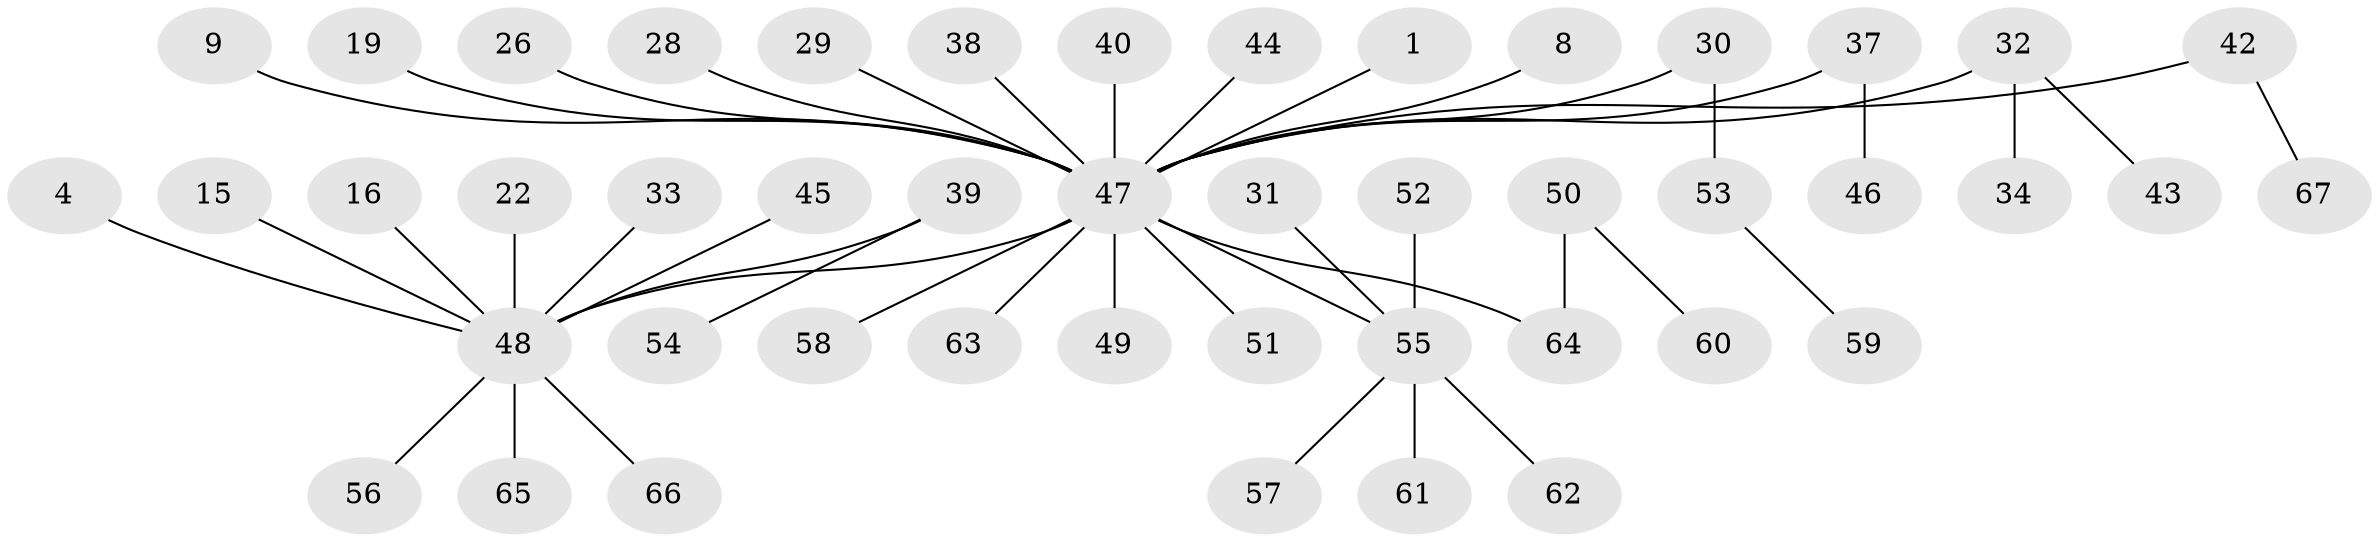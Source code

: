 // original degree distribution, {1: 0.5671641791044776, 12: 0.014925373134328358, 15: 0.014925373134328358, 2: 0.2835820895522388, 6: 0.014925373134328358, 8: 0.014925373134328358, 3: 0.04477611940298507, 7: 0.014925373134328358, 9: 0.014925373134328358, 4: 0.014925373134328358}
// Generated by graph-tools (version 1.1) at 2025/51/03/04/25 21:51:59]
// undirected, 46 vertices, 45 edges
graph export_dot {
graph [start="1"]
  node [color=gray90,style=filled];
  1;
  4;
  8;
  9;
  15;
  16;
  19;
  22;
  26;
  28;
  29;
  30;
  31;
  32 [super="+24"];
  33;
  34;
  37 [super="+11"];
  38;
  39;
  40;
  42 [super="+10"];
  43;
  44;
  45;
  46;
  47 [super="+6+7+12"];
  48 [super="+13+27+3"];
  49;
  50;
  51;
  52;
  53;
  54;
  55 [super="+35+25"];
  56 [super="+20"];
  57;
  58;
  59;
  60;
  61;
  62;
  63;
  64 [super="+41"];
  65;
  66 [super="+23"];
  67;
  1 -- 47;
  4 -- 48;
  8 -- 47;
  9 -- 47;
  15 -- 48;
  16 -- 48;
  19 -- 47;
  22 -- 48;
  26 -- 47;
  28 -- 47;
  29 -- 47;
  30 -- 53;
  30 -- 47;
  31 -- 55;
  32 -- 34;
  32 -- 43;
  32 -- 47;
  33 -- 48;
  37 -- 46;
  37 -- 47;
  38 -- 47;
  39 -- 54;
  39 -- 48;
  40 -- 47;
  42 -- 67;
  42 -- 47;
  44 -- 47;
  45 -- 48;
  47 -- 51;
  47 -- 58;
  47 -- 49;
  47 -- 55 [weight=3];
  47 -- 63;
  47 -- 64;
  47 -- 48 [weight=4];
  48 -- 65;
  48 -- 66;
  48 -- 56;
  50 -- 60;
  50 -- 64;
  52 -- 55;
  53 -- 59;
  55 -- 57;
  55 -- 61;
  55 -- 62;
}
